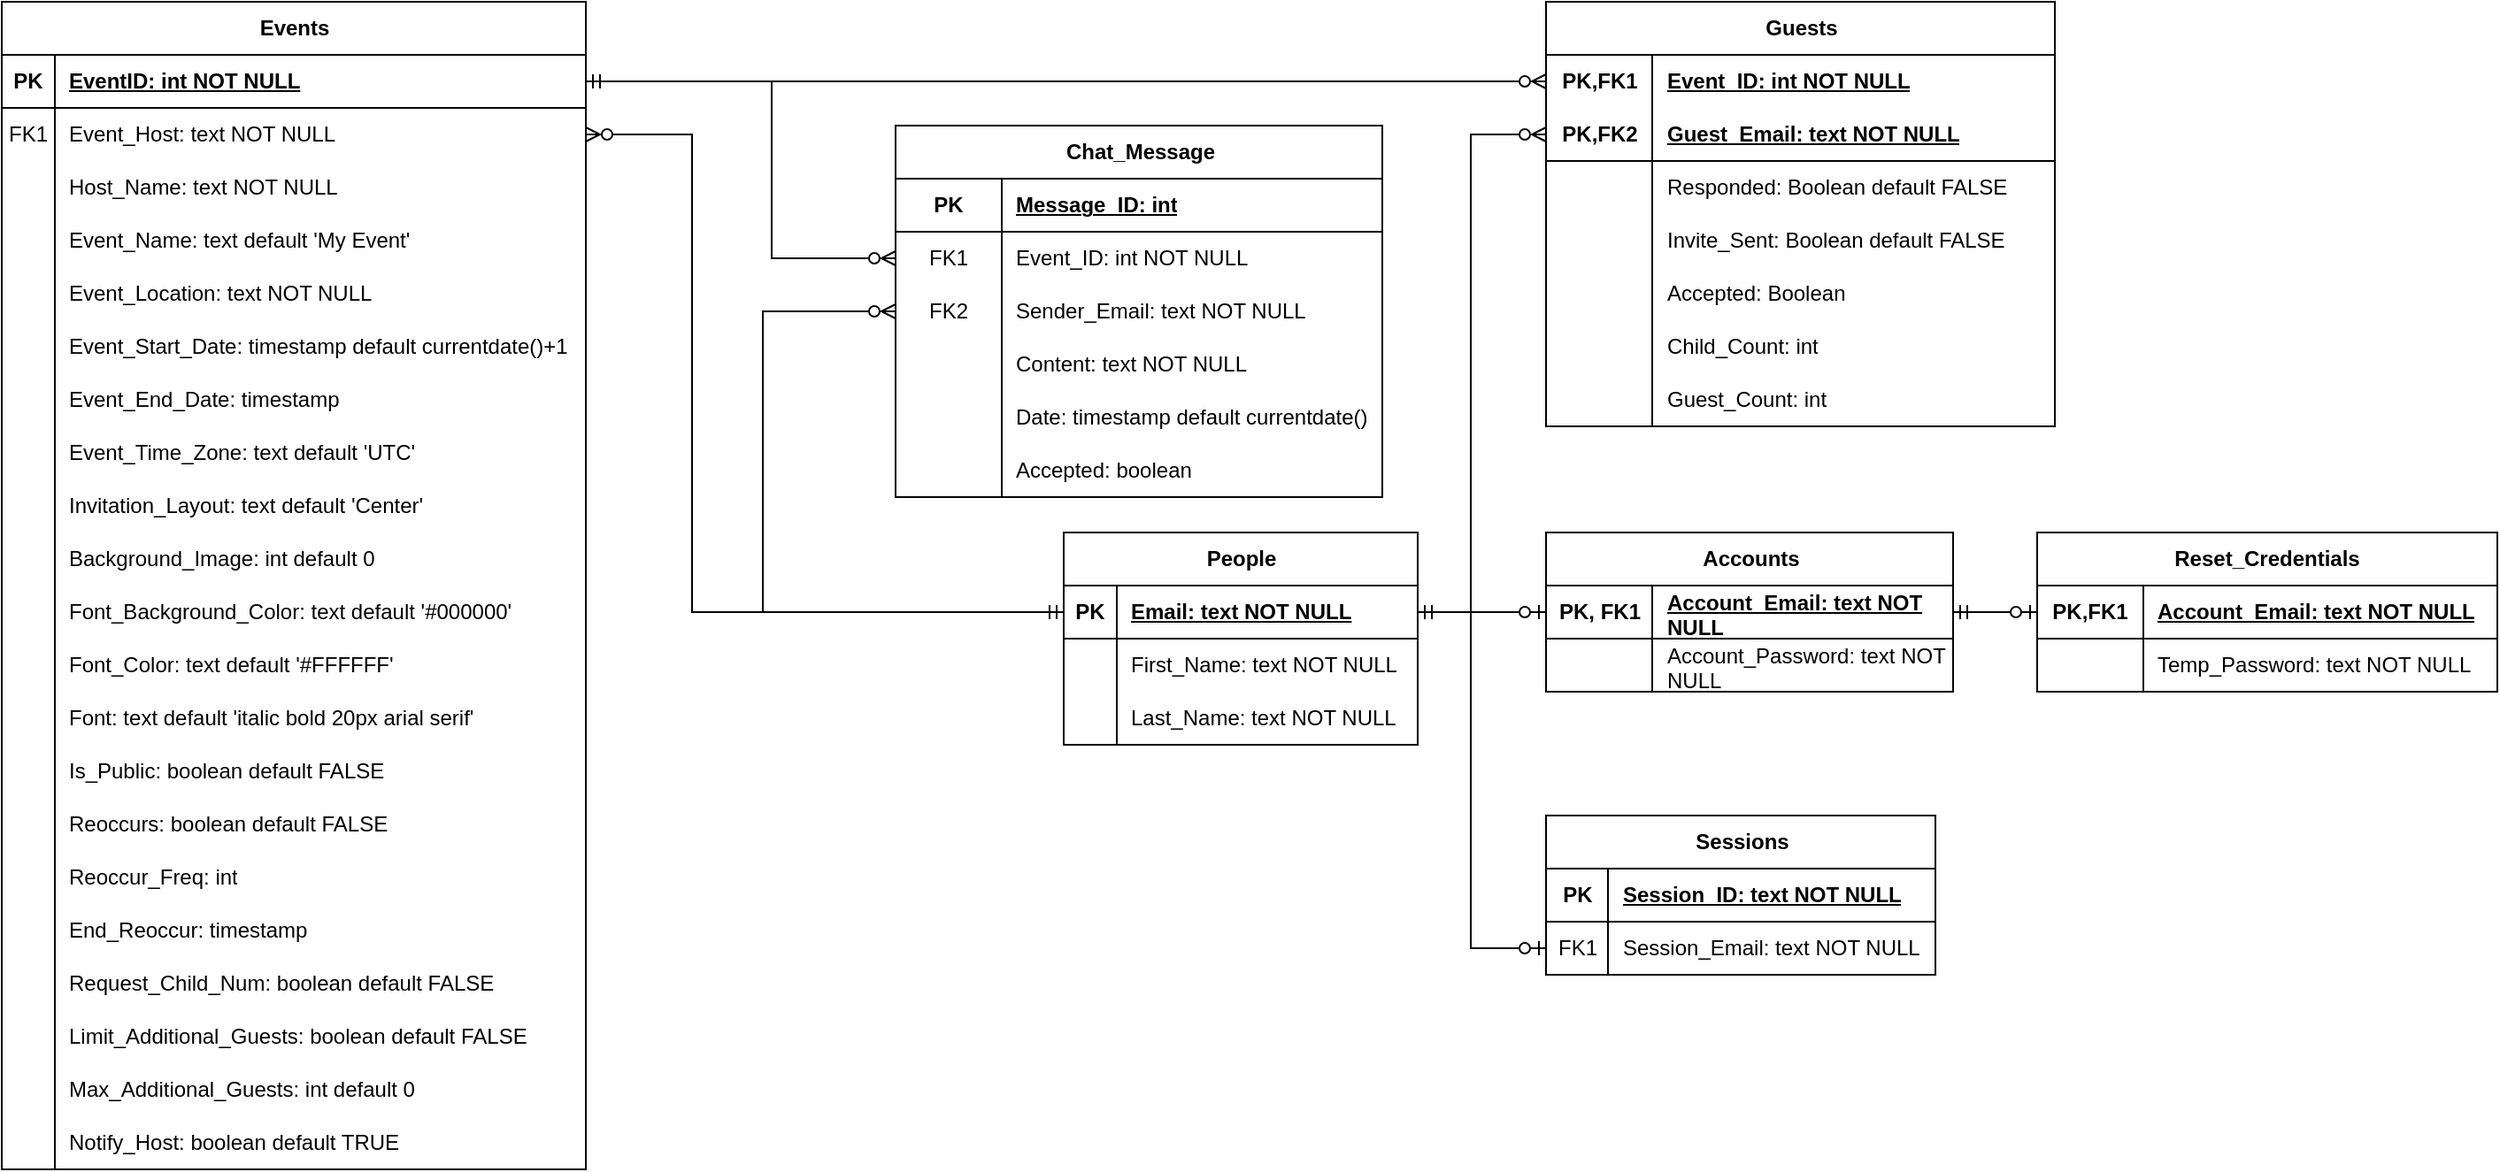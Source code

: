 <mxfile version="25.0.2">
  <diagram name="Page-1" id="tNTP6Js-I8RPBli--MUL">
    <mxGraphModel dx="2726" dy="772" grid="1" gridSize="10" guides="1" tooltips="1" connect="1" arrows="1" fold="1" page="1" pageScale="1" pageWidth="1700" pageHeight="1100" math="0" shadow="0">
      <root>
        <mxCell id="0" />
        <mxCell id="1" parent="0" />
        <mxCell id="gkP84qTEzvpNfpRMMZ9t-5" value="&lt;div&gt;Events&lt;br&gt;&lt;/div&gt;" style="shape=table;startSize=30;container=1;collapsible=1;childLayout=tableLayout;fixedRows=1;rowLines=0;fontStyle=1;align=center;resizeLast=1;html=1;" parent="1" vertex="1">
          <mxGeometry x="-1460" y="220" width="330" height="660" as="geometry" />
        </mxCell>
        <mxCell id="gkP84qTEzvpNfpRMMZ9t-6" value="" style="shape=tableRow;horizontal=0;startSize=0;swimlaneHead=0;swimlaneBody=0;fillColor=none;collapsible=0;dropTarget=0;points=[[0,0.5],[1,0.5]];portConstraint=eastwest;top=0;left=0;right=0;bottom=1;" parent="gkP84qTEzvpNfpRMMZ9t-5" vertex="1">
          <mxGeometry y="30" width="330" height="30" as="geometry" />
        </mxCell>
        <mxCell id="gkP84qTEzvpNfpRMMZ9t-7" value="PK" style="shape=partialRectangle;connectable=0;fillColor=none;top=0;left=0;bottom=0;right=0;fontStyle=1;overflow=hidden;whiteSpace=wrap;html=1;" parent="gkP84qTEzvpNfpRMMZ9t-6" vertex="1">
          <mxGeometry width="30" height="30" as="geometry">
            <mxRectangle width="30" height="30" as="alternateBounds" />
          </mxGeometry>
        </mxCell>
        <mxCell id="gkP84qTEzvpNfpRMMZ9t-8" value="EventID: int NOT NULL" style="shape=partialRectangle;connectable=0;fillColor=none;top=0;left=0;bottom=0;right=0;align=left;spacingLeft=6;fontStyle=5;overflow=hidden;whiteSpace=wrap;html=1;" parent="gkP84qTEzvpNfpRMMZ9t-6" vertex="1">
          <mxGeometry x="30" width="300" height="30" as="geometry">
            <mxRectangle width="300" height="30" as="alternateBounds" />
          </mxGeometry>
        </mxCell>
        <mxCell id="FRkpGY6EKNLl0tFes2Hb-1" value="" style="shape=tableRow;horizontal=0;startSize=0;swimlaneHead=0;swimlaneBody=0;fillColor=none;collapsible=0;dropTarget=0;points=[[0,0.5],[1,0.5]];portConstraint=eastwest;top=0;left=0;right=0;bottom=0;" parent="gkP84qTEzvpNfpRMMZ9t-5" vertex="1">
          <mxGeometry y="60" width="330" height="30" as="geometry" />
        </mxCell>
        <mxCell id="FRkpGY6EKNLl0tFes2Hb-2" value="FK1" style="shape=partialRectangle;connectable=0;fillColor=none;top=0;left=0;bottom=0;right=0;editable=1;overflow=hidden;whiteSpace=wrap;html=1;" parent="FRkpGY6EKNLl0tFes2Hb-1" vertex="1">
          <mxGeometry width="30" height="30" as="geometry">
            <mxRectangle width="30" height="30" as="alternateBounds" />
          </mxGeometry>
        </mxCell>
        <mxCell id="FRkpGY6EKNLl0tFes2Hb-3" value="Event_Host: text NOT NULL" style="shape=partialRectangle;connectable=0;fillColor=none;top=0;left=0;bottom=0;right=0;align=left;spacingLeft=6;overflow=hidden;whiteSpace=wrap;html=1;" parent="FRkpGY6EKNLl0tFes2Hb-1" vertex="1">
          <mxGeometry x="30" width="300" height="30" as="geometry">
            <mxRectangle width="300" height="30" as="alternateBounds" />
          </mxGeometry>
        </mxCell>
        <mxCell id="gkP84qTEzvpNfpRMMZ9t-9" value="" style="shape=tableRow;horizontal=0;startSize=0;swimlaneHead=0;swimlaneBody=0;fillColor=none;collapsible=0;dropTarget=0;points=[[0,0.5],[1,0.5]];portConstraint=eastwest;top=0;left=0;right=0;bottom=0;" parent="gkP84qTEzvpNfpRMMZ9t-5" vertex="1">
          <mxGeometry y="90" width="330" height="30" as="geometry" />
        </mxCell>
        <mxCell id="gkP84qTEzvpNfpRMMZ9t-10" value="" style="shape=partialRectangle;connectable=0;fillColor=none;top=0;left=0;bottom=0;right=0;editable=1;overflow=hidden;whiteSpace=wrap;html=1;" parent="gkP84qTEzvpNfpRMMZ9t-9" vertex="1">
          <mxGeometry width="30" height="30" as="geometry">
            <mxRectangle width="30" height="30" as="alternateBounds" />
          </mxGeometry>
        </mxCell>
        <mxCell id="gkP84qTEzvpNfpRMMZ9t-11" value="Host_Name: text NOT NULL" style="shape=partialRectangle;connectable=0;fillColor=none;top=0;left=0;bottom=0;right=0;align=left;spacingLeft=6;overflow=hidden;whiteSpace=wrap;html=1;" parent="gkP84qTEzvpNfpRMMZ9t-9" vertex="1">
          <mxGeometry x="30" width="300" height="30" as="geometry">
            <mxRectangle width="300" height="30" as="alternateBounds" />
          </mxGeometry>
        </mxCell>
        <mxCell id="gkP84qTEzvpNfpRMMZ9t-12" value="" style="shape=tableRow;horizontal=0;startSize=0;swimlaneHead=0;swimlaneBody=0;fillColor=none;collapsible=0;dropTarget=0;points=[[0,0.5],[1,0.5]];portConstraint=eastwest;top=0;left=0;right=0;bottom=0;" parent="gkP84qTEzvpNfpRMMZ9t-5" vertex="1">
          <mxGeometry y="120" width="330" height="30" as="geometry" />
        </mxCell>
        <mxCell id="gkP84qTEzvpNfpRMMZ9t-13" value="" style="shape=partialRectangle;connectable=0;fillColor=none;top=0;left=0;bottom=0;right=0;editable=1;overflow=hidden;whiteSpace=wrap;html=1;" parent="gkP84qTEzvpNfpRMMZ9t-12" vertex="1">
          <mxGeometry width="30" height="30" as="geometry">
            <mxRectangle width="30" height="30" as="alternateBounds" />
          </mxGeometry>
        </mxCell>
        <mxCell id="gkP84qTEzvpNfpRMMZ9t-14" value="Event_Name: text default &#39;My Event&#39;" style="shape=partialRectangle;connectable=0;fillColor=none;top=0;left=0;bottom=0;right=0;align=left;spacingLeft=6;overflow=hidden;whiteSpace=wrap;html=1;" parent="gkP84qTEzvpNfpRMMZ9t-12" vertex="1">
          <mxGeometry x="30" width="300" height="30" as="geometry">
            <mxRectangle width="300" height="30" as="alternateBounds" />
          </mxGeometry>
        </mxCell>
        <mxCell id="gkP84qTEzvpNfpRMMZ9t-82" value="" style="shape=tableRow;horizontal=0;startSize=0;swimlaneHead=0;swimlaneBody=0;fillColor=none;collapsible=0;dropTarget=0;points=[[0,0.5],[1,0.5]];portConstraint=eastwest;top=0;left=0;right=0;bottom=0;" parent="gkP84qTEzvpNfpRMMZ9t-5" vertex="1">
          <mxGeometry y="150" width="330" height="30" as="geometry" />
        </mxCell>
        <mxCell id="gkP84qTEzvpNfpRMMZ9t-83" value="" style="shape=partialRectangle;connectable=0;fillColor=none;top=0;left=0;bottom=0;right=0;editable=1;overflow=hidden;whiteSpace=wrap;html=1;" parent="gkP84qTEzvpNfpRMMZ9t-82" vertex="1">
          <mxGeometry width="30" height="30" as="geometry">
            <mxRectangle width="30" height="30" as="alternateBounds" />
          </mxGeometry>
        </mxCell>
        <mxCell id="gkP84qTEzvpNfpRMMZ9t-84" value="Event_Location: text NOT NULL" style="shape=partialRectangle;connectable=0;fillColor=none;top=0;left=0;bottom=0;right=0;align=left;spacingLeft=6;overflow=hidden;whiteSpace=wrap;html=1;" parent="gkP84qTEzvpNfpRMMZ9t-82" vertex="1">
          <mxGeometry x="30" width="300" height="30" as="geometry">
            <mxRectangle width="300" height="30" as="alternateBounds" />
          </mxGeometry>
        </mxCell>
        <mxCell id="gkP84qTEzvpNfpRMMZ9t-50" value="" style="shape=tableRow;horizontal=0;startSize=0;swimlaneHead=0;swimlaneBody=0;fillColor=none;collapsible=0;dropTarget=0;points=[[0,0.5],[1,0.5]];portConstraint=eastwest;top=0;left=0;right=0;bottom=0;" parent="gkP84qTEzvpNfpRMMZ9t-5" vertex="1">
          <mxGeometry y="180" width="330" height="30" as="geometry" />
        </mxCell>
        <mxCell id="gkP84qTEzvpNfpRMMZ9t-51" value="" style="shape=partialRectangle;connectable=0;fillColor=none;top=0;left=0;bottom=0;right=0;editable=1;overflow=hidden;whiteSpace=wrap;html=1;" parent="gkP84qTEzvpNfpRMMZ9t-50" vertex="1">
          <mxGeometry width="30" height="30" as="geometry">
            <mxRectangle width="30" height="30" as="alternateBounds" />
          </mxGeometry>
        </mxCell>
        <mxCell id="gkP84qTEzvpNfpRMMZ9t-52" value="Event_Start_Date: timestamp default currentdate()+1" style="shape=partialRectangle;connectable=0;fillColor=none;top=0;left=0;bottom=0;right=0;align=left;spacingLeft=6;overflow=hidden;whiteSpace=wrap;html=1;" parent="gkP84qTEzvpNfpRMMZ9t-50" vertex="1">
          <mxGeometry x="30" width="300" height="30" as="geometry">
            <mxRectangle width="300" height="30" as="alternateBounds" />
          </mxGeometry>
        </mxCell>
        <mxCell id="gkP84qTEzvpNfpRMMZ9t-87" value="" style="shape=tableRow;horizontal=0;startSize=0;swimlaneHead=0;swimlaneBody=0;fillColor=none;collapsible=0;dropTarget=0;points=[[0,0.5],[1,0.5]];portConstraint=eastwest;top=0;left=0;right=0;bottom=0;" parent="gkP84qTEzvpNfpRMMZ9t-5" vertex="1">
          <mxGeometry y="210" width="330" height="30" as="geometry" />
        </mxCell>
        <mxCell id="gkP84qTEzvpNfpRMMZ9t-88" value="" style="shape=partialRectangle;connectable=0;fillColor=none;top=0;left=0;bottom=0;right=0;editable=1;overflow=hidden;whiteSpace=wrap;html=1;" parent="gkP84qTEzvpNfpRMMZ9t-87" vertex="1">
          <mxGeometry width="30" height="30" as="geometry">
            <mxRectangle width="30" height="30" as="alternateBounds" />
          </mxGeometry>
        </mxCell>
        <mxCell id="gkP84qTEzvpNfpRMMZ9t-89" value="Event_End_Date: timestamp" style="shape=partialRectangle;connectable=0;fillColor=none;top=0;left=0;bottom=0;right=0;align=left;spacingLeft=6;overflow=hidden;whiteSpace=wrap;html=1;" parent="gkP84qTEzvpNfpRMMZ9t-87" vertex="1">
          <mxGeometry x="30" width="300" height="30" as="geometry">
            <mxRectangle width="300" height="30" as="alternateBounds" />
          </mxGeometry>
        </mxCell>
        <mxCell id="gkP84qTEzvpNfpRMMZ9t-93" value="" style="shape=tableRow;horizontal=0;startSize=0;swimlaneHead=0;swimlaneBody=0;fillColor=none;collapsible=0;dropTarget=0;points=[[0,0.5],[1,0.5]];portConstraint=eastwest;top=0;left=0;right=0;bottom=0;" parent="gkP84qTEzvpNfpRMMZ9t-5" vertex="1">
          <mxGeometry y="240" width="330" height="30" as="geometry" />
        </mxCell>
        <mxCell id="gkP84qTEzvpNfpRMMZ9t-94" value="" style="shape=partialRectangle;connectable=0;fillColor=none;top=0;left=0;bottom=0;right=0;editable=1;overflow=hidden;whiteSpace=wrap;html=1;" parent="gkP84qTEzvpNfpRMMZ9t-93" vertex="1">
          <mxGeometry width="30" height="30" as="geometry">
            <mxRectangle width="30" height="30" as="alternateBounds" />
          </mxGeometry>
        </mxCell>
        <mxCell id="gkP84qTEzvpNfpRMMZ9t-95" value="Event_Time_Zone: text default &#39;UTC&#39;" style="shape=partialRectangle;connectable=0;fillColor=none;top=0;left=0;bottom=0;right=0;align=left;spacingLeft=6;overflow=hidden;whiteSpace=wrap;html=1;" parent="gkP84qTEzvpNfpRMMZ9t-93" vertex="1">
          <mxGeometry x="30" width="300" height="30" as="geometry">
            <mxRectangle width="300" height="30" as="alternateBounds" />
          </mxGeometry>
        </mxCell>
        <mxCell id="CXUYJurxPuxOM54E7uJv-50" value="" style="shape=tableRow;horizontal=0;startSize=0;swimlaneHead=0;swimlaneBody=0;fillColor=none;collapsible=0;dropTarget=0;points=[[0,0.5],[1,0.5]];portConstraint=eastwest;top=0;left=0;right=0;bottom=0;" parent="gkP84qTEzvpNfpRMMZ9t-5" vertex="1">
          <mxGeometry y="270" width="330" height="30" as="geometry" />
        </mxCell>
        <mxCell id="CXUYJurxPuxOM54E7uJv-51" value="" style="shape=partialRectangle;connectable=0;fillColor=none;top=0;left=0;bottom=0;right=0;editable=1;overflow=hidden;whiteSpace=wrap;html=1;" parent="CXUYJurxPuxOM54E7uJv-50" vertex="1">
          <mxGeometry width="30" height="30" as="geometry">
            <mxRectangle width="30" height="30" as="alternateBounds" />
          </mxGeometry>
        </mxCell>
        <mxCell id="CXUYJurxPuxOM54E7uJv-52" value="Invitation_Layout: text default &#39;Center&#39;" style="shape=partialRectangle;connectable=0;fillColor=none;top=0;left=0;bottom=0;right=0;align=left;spacingLeft=6;overflow=hidden;whiteSpace=wrap;html=1;" parent="CXUYJurxPuxOM54E7uJv-50" vertex="1">
          <mxGeometry x="30" width="300" height="30" as="geometry">
            <mxRectangle width="300" height="30" as="alternateBounds" />
          </mxGeometry>
        </mxCell>
        <mxCell id="CXUYJurxPuxOM54E7uJv-53" value="" style="shape=tableRow;horizontal=0;startSize=0;swimlaneHead=0;swimlaneBody=0;fillColor=none;collapsible=0;dropTarget=0;points=[[0,0.5],[1,0.5]];portConstraint=eastwest;top=0;left=0;right=0;bottom=0;" parent="gkP84qTEzvpNfpRMMZ9t-5" vertex="1">
          <mxGeometry y="300" width="330" height="30" as="geometry" />
        </mxCell>
        <mxCell id="CXUYJurxPuxOM54E7uJv-54" value="" style="shape=partialRectangle;connectable=0;fillColor=none;top=0;left=0;bottom=0;right=0;editable=1;overflow=hidden;whiteSpace=wrap;html=1;" parent="CXUYJurxPuxOM54E7uJv-53" vertex="1">
          <mxGeometry width="30" height="30" as="geometry">
            <mxRectangle width="30" height="30" as="alternateBounds" />
          </mxGeometry>
        </mxCell>
        <mxCell id="CXUYJurxPuxOM54E7uJv-55" value="Background_Image: int default 0" style="shape=partialRectangle;connectable=0;fillColor=none;top=0;left=0;bottom=0;right=0;align=left;spacingLeft=6;overflow=hidden;whiteSpace=wrap;html=1;" parent="CXUYJurxPuxOM54E7uJv-53" vertex="1">
          <mxGeometry x="30" width="300" height="30" as="geometry">
            <mxRectangle width="300" height="30" as="alternateBounds" />
          </mxGeometry>
        </mxCell>
        <mxCell id="CXUYJurxPuxOM54E7uJv-56" value="" style="shape=tableRow;horizontal=0;startSize=0;swimlaneHead=0;swimlaneBody=0;fillColor=none;collapsible=0;dropTarget=0;points=[[0,0.5],[1,0.5]];portConstraint=eastwest;top=0;left=0;right=0;bottom=0;" parent="gkP84qTEzvpNfpRMMZ9t-5" vertex="1">
          <mxGeometry y="330" width="330" height="30" as="geometry" />
        </mxCell>
        <mxCell id="CXUYJurxPuxOM54E7uJv-57" value="" style="shape=partialRectangle;connectable=0;fillColor=none;top=0;left=0;bottom=0;right=0;editable=1;overflow=hidden;whiteSpace=wrap;html=1;" parent="CXUYJurxPuxOM54E7uJv-56" vertex="1">
          <mxGeometry width="30" height="30" as="geometry">
            <mxRectangle width="30" height="30" as="alternateBounds" />
          </mxGeometry>
        </mxCell>
        <mxCell id="CXUYJurxPuxOM54E7uJv-58" value="Font_Background_Color: text default &#39;#000000&#39;" style="shape=partialRectangle;connectable=0;fillColor=none;top=0;left=0;bottom=0;right=0;align=left;spacingLeft=6;overflow=hidden;whiteSpace=wrap;html=1;" parent="CXUYJurxPuxOM54E7uJv-56" vertex="1">
          <mxGeometry x="30" width="300" height="30" as="geometry">
            <mxRectangle width="300" height="30" as="alternateBounds" />
          </mxGeometry>
        </mxCell>
        <mxCell id="CXUYJurxPuxOM54E7uJv-59" value="" style="shape=tableRow;horizontal=0;startSize=0;swimlaneHead=0;swimlaneBody=0;fillColor=none;collapsible=0;dropTarget=0;points=[[0,0.5],[1,0.5]];portConstraint=eastwest;top=0;left=0;right=0;bottom=0;" parent="gkP84qTEzvpNfpRMMZ9t-5" vertex="1">
          <mxGeometry y="360" width="330" height="30" as="geometry" />
        </mxCell>
        <mxCell id="CXUYJurxPuxOM54E7uJv-60" value="" style="shape=partialRectangle;connectable=0;fillColor=none;top=0;left=0;bottom=0;right=0;editable=1;overflow=hidden;whiteSpace=wrap;html=1;" parent="CXUYJurxPuxOM54E7uJv-59" vertex="1">
          <mxGeometry width="30" height="30" as="geometry">
            <mxRectangle width="30" height="30" as="alternateBounds" />
          </mxGeometry>
        </mxCell>
        <mxCell id="CXUYJurxPuxOM54E7uJv-61" value="Font_Color: text default &#39;#FFFFFF&#39;" style="shape=partialRectangle;connectable=0;fillColor=none;top=0;left=0;bottom=0;right=0;align=left;spacingLeft=6;overflow=hidden;whiteSpace=wrap;html=1;" parent="CXUYJurxPuxOM54E7uJv-59" vertex="1">
          <mxGeometry x="30" width="300" height="30" as="geometry">
            <mxRectangle width="300" height="30" as="alternateBounds" />
          </mxGeometry>
        </mxCell>
        <mxCell id="gkP84qTEzvpNfpRMMZ9t-99" value="" style="shape=tableRow;horizontal=0;startSize=0;swimlaneHead=0;swimlaneBody=0;fillColor=none;collapsible=0;dropTarget=0;points=[[0,0.5],[1,0.5]];portConstraint=eastwest;top=0;left=0;right=0;bottom=0;" parent="gkP84qTEzvpNfpRMMZ9t-5" vertex="1">
          <mxGeometry y="390" width="330" height="30" as="geometry" />
        </mxCell>
        <mxCell id="gkP84qTEzvpNfpRMMZ9t-100" value="" style="shape=partialRectangle;connectable=0;fillColor=none;top=0;left=0;bottom=0;right=0;editable=1;overflow=hidden;whiteSpace=wrap;html=1;" parent="gkP84qTEzvpNfpRMMZ9t-99" vertex="1">
          <mxGeometry width="30" height="30" as="geometry">
            <mxRectangle width="30" height="30" as="alternateBounds" />
          </mxGeometry>
        </mxCell>
        <mxCell id="gkP84qTEzvpNfpRMMZ9t-101" value="Font: text default &#39;italic bold 20px arial serif&#39;" style="shape=partialRectangle;connectable=0;fillColor=none;top=0;left=0;bottom=0;right=0;align=left;spacingLeft=6;overflow=hidden;whiteSpace=wrap;html=1;" parent="gkP84qTEzvpNfpRMMZ9t-99" vertex="1">
          <mxGeometry x="30" width="300" height="30" as="geometry">
            <mxRectangle width="300" height="30" as="alternateBounds" />
          </mxGeometry>
        </mxCell>
        <mxCell id="pCXYEzITZwMUqBaVsMYM-11" value="" style="shape=tableRow;horizontal=0;startSize=0;swimlaneHead=0;swimlaneBody=0;fillColor=none;collapsible=0;dropTarget=0;points=[[0,0.5],[1,0.5]];portConstraint=eastwest;top=0;left=0;right=0;bottom=0;" parent="gkP84qTEzvpNfpRMMZ9t-5" vertex="1">
          <mxGeometry y="420" width="330" height="30" as="geometry" />
        </mxCell>
        <mxCell id="pCXYEzITZwMUqBaVsMYM-12" value="" style="shape=partialRectangle;connectable=0;fillColor=none;top=0;left=0;bottom=0;right=0;editable=1;overflow=hidden;whiteSpace=wrap;html=1;" parent="pCXYEzITZwMUqBaVsMYM-11" vertex="1">
          <mxGeometry width="30" height="30" as="geometry">
            <mxRectangle width="30" height="30" as="alternateBounds" />
          </mxGeometry>
        </mxCell>
        <mxCell id="pCXYEzITZwMUqBaVsMYM-13" value="Is_Public: boolean default FALSE" style="shape=partialRectangle;connectable=0;fillColor=none;top=0;left=0;bottom=0;right=0;align=left;spacingLeft=6;overflow=hidden;whiteSpace=wrap;html=1;" parent="pCXYEzITZwMUqBaVsMYM-11" vertex="1">
          <mxGeometry x="30" width="300" height="30" as="geometry">
            <mxRectangle width="300" height="30" as="alternateBounds" />
          </mxGeometry>
        </mxCell>
        <mxCell id="pCXYEzITZwMUqBaVsMYM-5" value="" style="shape=tableRow;horizontal=0;startSize=0;swimlaneHead=0;swimlaneBody=0;fillColor=none;collapsible=0;dropTarget=0;points=[[0,0.5],[1,0.5]];portConstraint=eastwest;top=0;left=0;right=0;bottom=0;" parent="gkP84qTEzvpNfpRMMZ9t-5" vertex="1">
          <mxGeometry y="450" width="330" height="30" as="geometry" />
        </mxCell>
        <mxCell id="pCXYEzITZwMUqBaVsMYM-6" value="" style="shape=partialRectangle;connectable=0;fillColor=none;top=0;left=0;bottom=0;right=0;editable=1;overflow=hidden;whiteSpace=wrap;html=1;" parent="pCXYEzITZwMUqBaVsMYM-5" vertex="1">
          <mxGeometry width="30" height="30" as="geometry">
            <mxRectangle width="30" height="30" as="alternateBounds" />
          </mxGeometry>
        </mxCell>
        <mxCell id="pCXYEzITZwMUqBaVsMYM-7" value="Reoccurs: boolean default FALSE" style="shape=partialRectangle;connectable=0;fillColor=none;top=0;left=0;bottom=0;right=0;align=left;spacingLeft=6;overflow=hidden;whiteSpace=wrap;html=1;" parent="pCXYEzITZwMUqBaVsMYM-5" vertex="1">
          <mxGeometry x="30" width="300" height="30" as="geometry">
            <mxRectangle width="300" height="30" as="alternateBounds" />
          </mxGeometry>
        </mxCell>
        <mxCell id="pCXYEzITZwMUqBaVsMYM-8" value="" style="shape=tableRow;horizontal=0;startSize=0;swimlaneHead=0;swimlaneBody=0;fillColor=none;collapsible=0;dropTarget=0;points=[[0,0.5],[1,0.5]];portConstraint=eastwest;top=0;left=0;right=0;bottom=0;" parent="gkP84qTEzvpNfpRMMZ9t-5" vertex="1">
          <mxGeometry y="480" width="330" height="30" as="geometry" />
        </mxCell>
        <mxCell id="pCXYEzITZwMUqBaVsMYM-9" value="" style="shape=partialRectangle;connectable=0;fillColor=none;top=0;left=0;bottom=0;right=0;editable=1;overflow=hidden;whiteSpace=wrap;html=1;" parent="pCXYEzITZwMUqBaVsMYM-8" vertex="1">
          <mxGeometry width="30" height="30" as="geometry">
            <mxRectangle width="30" height="30" as="alternateBounds" />
          </mxGeometry>
        </mxCell>
        <mxCell id="pCXYEzITZwMUqBaVsMYM-10" value="Reoccur_Freq: int" style="shape=partialRectangle;connectable=0;fillColor=none;top=0;left=0;bottom=0;right=0;align=left;spacingLeft=6;overflow=hidden;whiteSpace=wrap;html=1;" parent="pCXYEzITZwMUqBaVsMYM-8" vertex="1">
          <mxGeometry x="30" width="300" height="30" as="geometry">
            <mxRectangle width="300" height="30" as="alternateBounds" />
          </mxGeometry>
        </mxCell>
        <mxCell id="FRkpGY6EKNLl0tFes2Hb-4" value="" style="shape=tableRow;horizontal=0;startSize=0;swimlaneHead=0;swimlaneBody=0;fillColor=none;collapsible=0;dropTarget=0;points=[[0,0.5],[1,0.5]];portConstraint=eastwest;top=0;left=0;right=0;bottom=0;" parent="gkP84qTEzvpNfpRMMZ9t-5" vertex="1">
          <mxGeometry y="510" width="330" height="30" as="geometry" />
        </mxCell>
        <mxCell id="FRkpGY6EKNLl0tFes2Hb-5" value="" style="shape=partialRectangle;connectable=0;fillColor=none;top=0;left=0;bottom=0;right=0;editable=1;overflow=hidden;whiteSpace=wrap;html=1;" parent="FRkpGY6EKNLl0tFes2Hb-4" vertex="1">
          <mxGeometry width="30" height="30" as="geometry">
            <mxRectangle width="30" height="30" as="alternateBounds" />
          </mxGeometry>
        </mxCell>
        <mxCell id="FRkpGY6EKNLl0tFes2Hb-6" value="End_Reoccur: timestamp" style="shape=partialRectangle;connectable=0;fillColor=none;top=0;left=0;bottom=0;right=0;align=left;spacingLeft=6;overflow=hidden;whiteSpace=wrap;html=1;" parent="FRkpGY6EKNLl0tFes2Hb-4" vertex="1">
          <mxGeometry x="30" width="300" height="30" as="geometry">
            <mxRectangle width="300" height="30" as="alternateBounds" />
          </mxGeometry>
        </mxCell>
        <mxCell id="FRkpGY6EKNLl0tFes2Hb-7" value="" style="shape=tableRow;horizontal=0;startSize=0;swimlaneHead=0;swimlaneBody=0;fillColor=none;collapsible=0;dropTarget=0;points=[[0,0.5],[1,0.5]];portConstraint=eastwest;top=0;left=0;right=0;bottom=0;" parent="gkP84qTEzvpNfpRMMZ9t-5" vertex="1">
          <mxGeometry y="540" width="330" height="30" as="geometry" />
        </mxCell>
        <mxCell id="FRkpGY6EKNLl0tFes2Hb-8" value="" style="shape=partialRectangle;connectable=0;fillColor=none;top=0;left=0;bottom=0;right=0;editable=1;overflow=hidden;whiteSpace=wrap;html=1;" parent="FRkpGY6EKNLl0tFes2Hb-7" vertex="1">
          <mxGeometry width="30" height="30" as="geometry">
            <mxRectangle width="30" height="30" as="alternateBounds" />
          </mxGeometry>
        </mxCell>
        <mxCell id="FRkpGY6EKNLl0tFes2Hb-9" value="Request_Child_Num: boolean default FALSE" style="shape=partialRectangle;connectable=0;fillColor=none;top=0;left=0;bottom=0;right=0;align=left;spacingLeft=6;overflow=hidden;whiteSpace=wrap;html=1;" parent="FRkpGY6EKNLl0tFes2Hb-7" vertex="1">
          <mxGeometry x="30" width="300" height="30" as="geometry">
            <mxRectangle width="300" height="30" as="alternateBounds" />
          </mxGeometry>
        </mxCell>
        <mxCell id="pCXYEzITZwMUqBaVsMYM-17" value="" style="shape=tableRow;horizontal=0;startSize=0;swimlaneHead=0;swimlaneBody=0;fillColor=none;collapsible=0;dropTarget=0;points=[[0,0.5],[1,0.5]];portConstraint=eastwest;top=0;left=0;right=0;bottom=0;" parent="gkP84qTEzvpNfpRMMZ9t-5" vertex="1">
          <mxGeometry y="570" width="330" height="30" as="geometry" />
        </mxCell>
        <mxCell id="pCXYEzITZwMUqBaVsMYM-18" value="" style="shape=partialRectangle;connectable=0;fillColor=none;top=0;left=0;bottom=0;right=0;editable=1;overflow=hidden;whiteSpace=wrap;html=1;" parent="pCXYEzITZwMUqBaVsMYM-17" vertex="1">
          <mxGeometry width="30" height="30" as="geometry">
            <mxRectangle width="30" height="30" as="alternateBounds" />
          </mxGeometry>
        </mxCell>
        <mxCell id="pCXYEzITZwMUqBaVsMYM-19" value="Limit_Additional_Guests: boolean default FALSE" style="shape=partialRectangle;connectable=0;fillColor=none;top=0;left=0;bottom=0;right=0;align=left;spacingLeft=6;overflow=hidden;whiteSpace=wrap;html=1;" parent="pCXYEzITZwMUqBaVsMYM-17" vertex="1">
          <mxGeometry x="30" width="300" height="30" as="geometry">
            <mxRectangle width="300" height="30" as="alternateBounds" />
          </mxGeometry>
        </mxCell>
        <mxCell id="pCXYEzITZwMUqBaVsMYM-20" value="" style="shape=tableRow;horizontal=0;startSize=0;swimlaneHead=0;swimlaneBody=0;fillColor=none;collapsible=0;dropTarget=0;points=[[0,0.5],[1,0.5]];portConstraint=eastwest;top=0;left=0;right=0;bottom=0;" parent="gkP84qTEzvpNfpRMMZ9t-5" vertex="1">
          <mxGeometry y="600" width="330" height="30" as="geometry" />
        </mxCell>
        <mxCell id="pCXYEzITZwMUqBaVsMYM-21" value="" style="shape=partialRectangle;connectable=0;fillColor=none;top=0;left=0;bottom=0;right=0;editable=1;overflow=hidden;whiteSpace=wrap;html=1;" parent="pCXYEzITZwMUqBaVsMYM-20" vertex="1">
          <mxGeometry width="30" height="30" as="geometry">
            <mxRectangle width="30" height="30" as="alternateBounds" />
          </mxGeometry>
        </mxCell>
        <mxCell id="pCXYEzITZwMUqBaVsMYM-22" value="Max_Additional_Guests: int default 0" style="shape=partialRectangle;connectable=0;fillColor=none;top=0;left=0;bottom=0;right=0;align=left;spacingLeft=6;overflow=hidden;whiteSpace=wrap;html=1;" parent="pCXYEzITZwMUqBaVsMYM-20" vertex="1">
          <mxGeometry x="30" width="300" height="30" as="geometry">
            <mxRectangle width="300" height="30" as="alternateBounds" />
          </mxGeometry>
        </mxCell>
        <mxCell id="gkP84qTEzvpNfpRMMZ9t-96" value="" style="shape=tableRow;horizontal=0;startSize=0;swimlaneHead=0;swimlaneBody=0;fillColor=none;collapsible=0;dropTarget=0;points=[[0,0.5],[1,0.5]];portConstraint=eastwest;top=0;left=0;right=0;bottom=0;" parent="gkP84qTEzvpNfpRMMZ9t-5" vertex="1">
          <mxGeometry y="630" width="330" height="30" as="geometry" />
        </mxCell>
        <mxCell id="gkP84qTEzvpNfpRMMZ9t-97" value="" style="shape=partialRectangle;connectable=0;fillColor=none;top=0;left=0;bottom=0;right=0;editable=1;overflow=hidden;whiteSpace=wrap;html=1;" parent="gkP84qTEzvpNfpRMMZ9t-96" vertex="1">
          <mxGeometry width="30" height="30" as="geometry">
            <mxRectangle width="30" height="30" as="alternateBounds" />
          </mxGeometry>
        </mxCell>
        <mxCell id="gkP84qTEzvpNfpRMMZ9t-98" value="Notify_Host: boolean default TRUE" style="shape=partialRectangle;connectable=0;fillColor=none;top=0;left=0;bottom=0;right=0;align=left;spacingLeft=6;overflow=hidden;whiteSpace=wrap;html=1;" parent="gkP84qTEzvpNfpRMMZ9t-96" vertex="1">
          <mxGeometry x="30" width="300" height="30" as="geometry">
            <mxRectangle width="300" height="30" as="alternateBounds" />
          </mxGeometry>
        </mxCell>
        <mxCell id="gkP84qTEzvpNfpRMMZ9t-19" value="People" style="shape=table;startSize=30;container=1;collapsible=1;childLayout=tableLayout;fixedRows=1;rowLines=0;fontStyle=1;align=center;resizeLast=1;html=1;" parent="1" vertex="1">
          <mxGeometry x="-860" y="520" width="200" height="120" as="geometry" />
        </mxCell>
        <mxCell id="gkP84qTEzvpNfpRMMZ9t-20" value="" style="shape=tableRow;horizontal=0;startSize=0;swimlaneHead=0;swimlaneBody=0;fillColor=none;collapsible=0;dropTarget=0;points=[[0,0.5],[1,0.5]];portConstraint=eastwest;top=0;left=0;right=0;bottom=1;" parent="gkP84qTEzvpNfpRMMZ9t-19" vertex="1">
          <mxGeometry y="30" width="200" height="30" as="geometry" />
        </mxCell>
        <mxCell id="gkP84qTEzvpNfpRMMZ9t-21" value="PK" style="shape=partialRectangle;connectable=0;fillColor=none;top=0;left=0;bottom=0;right=0;fontStyle=1;overflow=hidden;whiteSpace=wrap;html=1;" parent="gkP84qTEzvpNfpRMMZ9t-20" vertex="1">
          <mxGeometry width="30" height="30" as="geometry">
            <mxRectangle width="30" height="30" as="alternateBounds" />
          </mxGeometry>
        </mxCell>
        <mxCell id="gkP84qTEzvpNfpRMMZ9t-22" value="Email: text NOT NULL" style="shape=partialRectangle;connectable=0;fillColor=none;top=0;left=0;bottom=0;right=0;align=left;spacingLeft=6;fontStyle=5;overflow=hidden;whiteSpace=wrap;html=1;" parent="gkP84qTEzvpNfpRMMZ9t-20" vertex="1">
          <mxGeometry x="30" width="170" height="30" as="geometry">
            <mxRectangle width="170" height="30" as="alternateBounds" />
          </mxGeometry>
        </mxCell>
        <mxCell id="gkP84qTEzvpNfpRMMZ9t-23" value="" style="shape=tableRow;horizontal=0;startSize=0;swimlaneHead=0;swimlaneBody=0;fillColor=none;collapsible=0;dropTarget=0;points=[[0,0.5],[1,0.5]];portConstraint=eastwest;top=0;left=0;right=0;bottom=0;" parent="gkP84qTEzvpNfpRMMZ9t-19" vertex="1">
          <mxGeometry y="60" width="200" height="30" as="geometry" />
        </mxCell>
        <mxCell id="gkP84qTEzvpNfpRMMZ9t-24" value="" style="shape=partialRectangle;connectable=0;fillColor=none;top=0;left=0;bottom=0;right=0;editable=1;overflow=hidden;whiteSpace=wrap;html=1;" parent="gkP84qTEzvpNfpRMMZ9t-23" vertex="1">
          <mxGeometry width="30" height="30" as="geometry">
            <mxRectangle width="30" height="30" as="alternateBounds" />
          </mxGeometry>
        </mxCell>
        <mxCell id="gkP84qTEzvpNfpRMMZ9t-25" value="First_Name: text NOT NULL" style="shape=partialRectangle;connectable=0;fillColor=none;top=0;left=0;bottom=0;right=0;align=left;spacingLeft=6;overflow=hidden;whiteSpace=wrap;html=1;" parent="gkP84qTEzvpNfpRMMZ9t-23" vertex="1">
          <mxGeometry x="30" width="170" height="30" as="geometry">
            <mxRectangle width="170" height="30" as="alternateBounds" />
          </mxGeometry>
        </mxCell>
        <mxCell id="gkP84qTEzvpNfpRMMZ9t-26" value="" style="shape=tableRow;horizontal=0;startSize=0;swimlaneHead=0;swimlaneBody=0;fillColor=none;collapsible=0;dropTarget=0;points=[[0,0.5],[1,0.5]];portConstraint=eastwest;top=0;left=0;right=0;bottom=0;" parent="gkP84qTEzvpNfpRMMZ9t-19" vertex="1">
          <mxGeometry y="90" width="200" height="30" as="geometry" />
        </mxCell>
        <mxCell id="gkP84qTEzvpNfpRMMZ9t-27" value="" style="shape=partialRectangle;connectable=0;fillColor=none;top=0;left=0;bottom=0;right=0;editable=1;overflow=hidden;whiteSpace=wrap;html=1;" parent="gkP84qTEzvpNfpRMMZ9t-26" vertex="1">
          <mxGeometry width="30" height="30" as="geometry">
            <mxRectangle width="30" height="30" as="alternateBounds" />
          </mxGeometry>
        </mxCell>
        <mxCell id="gkP84qTEzvpNfpRMMZ9t-28" value="Last_Name: text NOT NULL" style="shape=partialRectangle;connectable=0;fillColor=none;top=0;left=0;bottom=0;right=0;align=left;spacingLeft=6;overflow=hidden;whiteSpace=wrap;html=1;" parent="gkP84qTEzvpNfpRMMZ9t-26" vertex="1">
          <mxGeometry x="30" width="170" height="30" as="geometry">
            <mxRectangle width="170" height="30" as="alternateBounds" />
          </mxGeometry>
        </mxCell>
        <mxCell id="gkP84qTEzvpNfpRMMZ9t-35" value="Guests" style="shape=table;startSize=30;container=1;collapsible=1;childLayout=tableLayout;fixedRows=1;rowLines=0;fontStyle=1;align=center;resizeLast=1;html=1;whiteSpace=wrap;" parent="1" vertex="1">
          <mxGeometry x="-587.5" y="220" width="287.5" height="240" as="geometry" />
        </mxCell>
        <mxCell id="gkP84qTEzvpNfpRMMZ9t-36" value="" style="shape=tableRow;horizontal=0;startSize=0;swimlaneHead=0;swimlaneBody=0;fillColor=none;collapsible=0;dropTarget=0;points=[[0,0.5],[1,0.5]];portConstraint=eastwest;top=0;left=0;right=0;bottom=0;html=1;" parent="gkP84qTEzvpNfpRMMZ9t-35" vertex="1">
          <mxGeometry y="30" width="287.5" height="30" as="geometry" />
        </mxCell>
        <mxCell id="gkP84qTEzvpNfpRMMZ9t-37" value="PK,FK1" style="shape=partialRectangle;connectable=0;fillColor=none;top=0;left=0;bottom=0;right=0;fontStyle=1;overflow=hidden;html=1;whiteSpace=wrap;" parent="gkP84qTEzvpNfpRMMZ9t-36" vertex="1">
          <mxGeometry width="60" height="30" as="geometry">
            <mxRectangle width="60" height="30" as="alternateBounds" />
          </mxGeometry>
        </mxCell>
        <mxCell id="gkP84qTEzvpNfpRMMZ9t-38" value="Event_ID: int NOT NULL" style="shape=partialRectangle;connectable=0;fillColor=none;top=0;left=0;bottom=0;right=0;align=left;spacingLeft=6;fontStyle=5;overflow=hidden;html=1;whiteSpace=wrap;" parent="gkP84qTEzvpNfpRMMZ9t-36" vertex="1">
          <mxGeometry x="60" width="227.5" height="30" as="geometry">
            <mxRectangle width="227.5" height="30" as="alternateBounds" />
          </mxGeometry>
        </mxCell>
        <mxCell id="gkP84qTEzvpNfpRMMZ9t-39" value="" style="shape=tableRow;horizontal=0;startSize=0;swimlaneHead=0;swimlaneBody=0;fillColor=none;collapsible=0;dropTarget=0;points=[[0,0.5],[1,0.5]];portConstraint=eastwest;top=0;left=0;right=0;bottom=1;html=1;" parent="gkP84qTEzvpNfpRMMZ9t-35" vertex="1">
          <mxGeometry y="60" width="287.5" height="30" as="geometry" />
        </mxCell>
        <mxCell id="gkP84qTEzvpNfpRMMZ9t-40" value="PK,FK2" style="shape=partialRectangle;connectable=0;fillColor=none;top=0;left=0;bottom=0;right=0;fontStyle=1;overflow=hidden;html=1;whiteSpace=wrap;" parent="gkP84qTEzvpNfpRMMZ9t-39" vertex="1">
          <mxGeometry width="60" height="30" as="geometry">
            <mxRectangle width="60" height="30" as="alternateBounds" />
          </mxGeometry>
        </mxCell>
        <mxCell id="gkP84qTEzvpNfpRMMZ9t-41" value="Guest_Email: text NOT NULL" style="shape=partialRectangle;connectable=0;fillColor=none;top=0;left=0;bottom=0;right=0;align=left;spacingLeft=6;fontStyle=5;overflow=hidden;html=1;whiteSpace=wrap;" parent="gkP84qTEzvpNfpRMMZ9t-39" vertex="1">
          <mxGeometry x="60" width="227.5" height="30" as="geometry">
            <mxRectangle width="227.5" height="30" as="alternateBounds" />
          </mxGeometry>
        </mxCell>
        <mxCell id="gkP84qTEzvpNfpRMMZ9t-42" value="" style="shape=tableRow;horizontal=0;startSize=0;swimlaneHead=0;swimlaneBody=0;fillColor=none;collapsible=0;dropTarget=0;points=[[0,0.5],[1,0.5]];portConstraint=eastwest;top=0;left=0;right=0;bottom=0;html=1;" parent="gkP84qTEzvpNfpRMMZ9t-35" vertex="1">
          <mxGeometry y="90" width="287.5" height="30" as="geometry" />
        </mxCell>
        <mxCell id="gkP84qTEzvpNfpRMMZ9t-43" value="" style="shape=partialRectangle;connectable=0;fillColor=none;top=0;left=0;bottom=0;right=0;editable=1;overflow=hidden;html=1;whiteSpace=wrap;" parent="gkP84qTEzvpNfpRMMZ9t-42" vertex="1">
          <mxGeometry width="60" height="30" as="geometry">
            <mxRectangle width="60" height="30" as="alternateBounds" />
          </mxGeometry>
        </mxCell>
        <mxCell id="gkP84qTEzvpNfpRMMZ9t-44" value="Responded: Boolean default FALSE" style="shape=partialRectangle;connectable=0;fillColor=none;top=0;left=0;bottom=0;right=0;align=left;spacingLeft=6;overflow=hidden;html=1;whiteSpace=wrap;" parent="gkP84qTEzvpNfpRMMZ9t-42" vertex="1">
          <mxGeometry x="60" width="227.5" height="30" as="geometry">
            <mxRectangle width="227.5" height="30" as="alternateBounds" />
          </mxGeometry>
        </mxCell>
        <mxCell id="qA9hNgYbSGCepgoQgY8g-4" value="" style="shape=tableRow;horizontal=0;startSize=0;swimlaneHead=0;swimlaneBody=0;fillColor=none;collapsible=0;dropTarget=0;points=[[0,0.5],[1,0.5]];portConstraint=eastwest;top=0;left=0;right=0;bottom=0;html=1;" parent="gkP84qTEzvpNfpRMMZ9t-35" vertex="1">
          <mxGeometry y="120" width="287.5" height="30" as="geometry" />
        </mxCell>
        <mxCell id="qA9hNgYbSGCepgoQgY8g-5" value="" style="shape=partialRectangle;connectable=0;fillColor=none;top=0;left=0;bottom=0;right=0;editable=1;overflow=hidden;html=1;whiteSpace=wrap;" parent="qA9hNgYbSGCepgoQgY8g-4" vertex="1">
          <mxGeometry width="60" height="30" as="geometry">
            <mxRectangle width="60" height="30" as="alternateBounds" />
          </mxGeometry>
        </mxCell>
        <mxCell id="qA9hNgYbSGCepgoQgY8g-6" value="Invite_Sent: Boolean default FALSE" style="shape=partialRectangle;connectable=0;fillColor=none;top=0;left=0;bottom=0;right=0;align=left;spacingLeft=6;overflow=hidden;html=1;whiteSpace=wrap;" parent="qA9hNgYbSGCepgoQgY8g-4" vertex="1">
          <mxGeometry x="60" width="227.5" height="30" as="geometry">
            <mxRectangle width="227.5" height="30" as="alternateBounds" />
          </mxGeometry>
        </mxCell>
        <mxCell id="FRkpGY6EKNLl0tFes2Hb-16" value="" style="shape=tableRow;horizontal=0;startSize=0;swimlaneHead=0;swimlaneBody=0;fillColor=none;collapsible=0;dropTarget=0;points=[[0,0.5],[1,0.5]];portConstraint=eastwest;top=0;left=0;right=0;bottom=0;html=1;" parent="gkP84qTEzvpNfpRMMZ9t-35" vertex="1">
          <mxGeometry y="150" width="287.5" height="30" as="geometry" />
        </mxCell>
        <mxCell id="FRkpGY6EKNLl0tFes2Hb-17" value="" style="shape=partialRectangle;connectable=0;fillColor=none;top=0;left=0;bottom=0;right=0;editable=1;overflow=hidden;html=1;whiteSpace=wrap;" parent="FRkpGY6EKNLl0tFes2Hb-16" vertex="1">
          <mxGeometry width="60" height="30" as="geometry">
            <mxRectangle width="60" height="30" as="alternateBounds" />
          </mxGeometry>
        </mxCell>
        <mxCell id="FRkpGY6EKNLl0tFes2Hb-18" value="Accepted: Boolean&amp;nbsp;" style="shape=partialRectangle;connectable=0;fillColor=none;top=0;left=0;bottom=0;right=0;align=left;spacingLeft=6;overflow=hidden;html=1;whiteSpace=wrap;" parent="FRkpGY6EKNLl0tFes2Hb-16" vertex="1">
          <mxGeometry x="60" width="227.5" height="30" as="geometry">
            <mxRectangle width="227.5" height="30" as="alternateBounds" />
          </mxGeometry>
        </mxCell>
        <mxCell id="FRkpGY6EKNLl0tFes2Hb-13" value="" style="shape=tableRow;horizontal=0;startSize=0;swimlaneHead=0;swimlaneBody=0;fillColor=none;collapsible=0;dropTarget=0;points=[[0,0.5],[1,0.5]];portConstraint=eastwest;top=0;left=0;right=0;bottom=0;html=1;" parent="gkP84qTEzvpNfpRMMZ9t-35" vertex="1">
          <mxGeometry y="180" width="287.5" height="30" as="geometry" />
        </mxCell>
        <mxCell id="FRkpGY6EKNLl0tFes2Hb-14" value="" style="shape=partialRectangle;connectable=0;fillColor=none;top=0;left=0;bottom=0;right=0;editable=1;overflow=hidden;html=1;whiteSpace=wrap;" parent="FRkpGY6EKNLl0tFes2Hb-13" vertex="1">
          <mxGeometry width="60" height="30" as="geometry">
            <mxRectangle width="60" height="30" as="alternateBounds" />
          </mxGeometry>
        </mxCell>
        <mxCell id="FRkpGY6EKNLl0tFes2Hb-15" value="Child_Count: int" style="shape=partialRectangle;connectable=0;fillColor=none;top=0;left=0;bottom=0;right=0;align=left;spacingLeft=6;overflow=hidden;html=1;whiteSpace=wrap;" parent="FRkpGY6EKNLl0tFes2Hb-13" vertex="1">
          <mxGeometry x="60" width="227.5" height="30" as="geometry">
            <mxRectangle width="227.5" height="30" as="alternateBounds" />
          </mxGeometry>
        </mxCell>
        <mxCell id="pCXYEzITZwMUqBaVsMYM-14" value="" style="shape=tableRow;horizontal=0;startSize=0;swimlaneHead=0;swimlaneBody=0;fillColor=none;collapsible=0;dropTarget=0;points=[[0,0.5],[1,0.5]];portConstraint=eastwest;top=0;left=0;right=0;bottom=0;html=1;" parent="gkP84qTEzvpNfpRMMZ9t-35" vertex="1">
          <mxGeometry y="210" width="287.5" height="30" as="geometry" />
        </mxCell>
        <mxCell id="pCXYEzITZwMUqBaVsMYM-15" value="" style="shape=partialRectangle;connectable=0;fillColor=none;top=0;left=0;bottom=0;right=0;editable=1;overflow=hidden;html=1;whiteSpace=wrap;" parent="pCXYEzITZwMUqBaVsMYM-14" vertex="1">
          <mxGeometry width="60" height="30" as="geometry">
            <mxRectangle width="60" height="30" as="alternateBounds" />
          </mxGeometry>
        </mxCell>
        <mxCell id="pCXYEzITZwMUqBaVsMYM-16" value="Guest_Count: int" style="shape=partialRectangle;connectable=0;fillColor=none;top=0;left=0;bottom=0;right=0;align=left;spacingLeft=6;overflow=hidden;html=1;whiteSpace=wrap;" parent="pCXYEzITZwMUqBaVsMYM-14" vertex="1">
          <mxGeometry x="60" width="227.5" height="30" as="geometry">
            <mxRectangle width="227.5" height="30" as="alternateBounds" />
          </mxGeometry>
        </mxCell>
        <mxCell id="gkP84qTEzvpNfpRMMZ9t-48" style="edgeStyle=orthogonalEdgeStyle;rounded=0;orthogonalLoop=1;jettySize=auto;html=1;exitX=1;exitY=0.5;exitDx=0;exitDy=0;entryX=0;entryY=0.5;entryDx=0;entryDy=0;endArrow=ERzeroToMany;endFill=0;startArrow=ERmandOne;startFill=0;" parent="1" source="gkP84qTEzvpNfpRMMZ9t-6" target="gkP84qTEzvpNfpRMMZ9t-36" edge="1">
          <mxGeometry relative="1" as="geometry" />
        </mxCell>
        <mxCell id="gkP84qTEzvpNfpRMMZ9t-54" style="edgeStyle=orthogonalEdgeStyle;rounded=0;orthogonalLoop=1;jettySize=auto;html=1;exitX=1;exitY=0.5;exitDx=0;exitDy=0;entryX=0;entryY=0.5;entryDx=0;entryDy=0;endArrow=ERzeroToMany;endFill=0;" parent="1" source="gkP84qTEzvpNfpRMMZ9t-20" target="gkP84qTEzvpNfpRMMZ9t-39" edge="1">
          <mxGeometry relative="1" as="geometry">
            <Array as="points">
              <mxPoint x="-630" y="565" />
              <mxPoint x="-630" y="295" />
            </Array>
          </mxGeometry>
        </mxCell>
        <mxCell id="gkP84qTEzvpNfpRMMZ9t-68" value="Accounts" style="shape=table;startSize=30;container=1;collapsible=1;childLayout=tableLayout;fixedRows=1;rowLines=0;fontStyle=1;align=center;resizeLast=1;html=1;" parent="1" vertex="1">
          <mxGeometry x="-587.5" y="520" width="230" height="90" as="geometry">
            <mxRectangle x="545" y="230" width="90" height="30" as="alternateBounds" />
          </mxGeometry>
        </mxCell>
        <mxCell id="gkP84qTEzvpNfpRMMZ9t-69" value="" style="shape=tableRow;horizontal=0;startSize=0;swimlaneHead=0;swimlaneBody=0;fillColor=none;collapsible=0;dropTarget=0;points=[[0,0.5],[1,0.5]];portConstraint=eastwest;top=0;left=0;right=0;bottom=1;" parent="gkP84qTEzvpNfpRMMZ9t-68" vertex="1">
          <mxGeometry y="30" width="230" height="30" as="geometry" />
        </mxCell>
        <mxCell id="gkP84qTEzvpNfpRMMZ9t-70" value="PK, FK1" style="shape=partialRectangle;connectable=0;fillColor=none;top=0;left=0;bottom=0;right=0;fontStyle=1;overflow=hidden;whiteSpace=wrap;html=1;" parent="gkP84qTEzvpNfpRMMZ9t-69" vertex="1">
          <mxGeometry width="60" height="30" as="geometry">
            <mxRectangle width="60" height="30" as="alternateBounds" />
          </mxGeometry>
        </mxCell>
        <mxCell id="gkP84qTEzvpNfpRMMZ9t-71" value="Account_Email: text NOT NULL" style="shape=partialRectangle;connectable=0;fillColor=none;top=0;left=0;bottom=0;right=0;align=left;spacingLeft=6;fontStyle=5;overflow=hidden;whiteSpace=wrap;html=1;" parent="gkP84qTEzvpNfpRMMZ9t-69" vertex="1">
          <mxGeometry x="60" width="170" height="30" as="geometry">
            <mxRectangle width="170" height="30" as="alternateBounds" />
          </mxGeometry>
        </mxCell>
        <mxCell id="gkP84qTEzvpNfpRMMZ9t-72" value="" style="shape=tableRow;horizontal=0;startSize=0;swimlaneHead=0;swimlaneBody=0;fillColor=none;collapsible=0;dropTarget=0;points=[[0,0.5],[1,0.5]];portConstraint=eastwest;top=0;left=0;right=0;bottom=0;" parent="gkP84qTEzvpNfpRMMZ9t-68" vertex="1">
          <mxGeometry y="60" width="230" height="30" as="geometry" />
        </mxCell>
        <mxCell id="gkP84qTEzvpNfpRMMZ9t-73" value="" style="shape=partialRectangle;connectable=0;fillColor=none;top=0;left=0;bottom=0;right=0;editable=1;overflow=hidden;whiteSpace=wrap;html=1;" parent="gkP84qTEzvpNfpRMMZ9t-72" vertex="1">
          <mxGeometry width="60" height="30" as="geometry">
            <mxRectangle width="60" height="30" as="alternateBounds" />
          </mxGeometry>
        </mxCell>
        <mxCell id="gkP84qTEzvpNfpRMMZ9t-74" value="Account_Password: text NOT NULL" style="shape=partialRectangle;connectable=0;fillColor=none;top=0;left=0;bottom=0;right=0;align=left;spacingLeft=6;overflow=hidden;whiteSpace=wrap;html=1;" parent="gkP84qTEzvpNfpRMMZ9t-72" vertex="1">
          <mxGeometry x="60" width="170" height="30" as="geometry">
            <mxRectangle width="170" height="30" as="alternateBounds" />
          </mxGeometry>
        </mxCell>
        <mxCell id="gkP84qTEzvpNfpRMMZ9t-81" style="edgeStyle=orthogonalEdgeStyle;rounded=0;orthogonalLoop=1;jettySize=auto;html=1;exitX=1;exitY=0.5;exitDx=0;exitDy=0;entryX=0;entryY=0.5;entryDx=0;entryDy=0;startArrow=ERmandOne;startFill=0;endArrow=ERzeroToOne;endFill=0;" parent="1" source="gkP84qTEzvpNfpRMMZ9t-20" target="gkP84qTEzvpNfpRMMZ9t-68" edge="1">
          <mxGeometry relative="1" as="geometry" />
        </mxCell>
        <mxCell id="Z2LT23plr6HQy8R6Us2q-1" value="Sessions" style="shape=table;startSize=30;container=1;collapsible=1;childLayout=tableLayout;fixedRows=1;rowLines=0;fontStyle=1;align=center;resizeLast=1;html=1;" parent="1" vertex="1">
          <mxGeometry x="-587.5" y="680" width="220" height="90" as="geometry" />
        </mxCell>
        <mxCell id="Z2LT23plr6HQy8R6Us2q-2" value="" style="shape=tableRow;horizontal=0;startSize=0;swimlaneHead=0;swimlaneBody=0;fillColor=none;collapsible=0;dropTarget=0;points=[[0,0.5],[1,0.5]];portConstraint=eastwest;top=0;left=0;right=0;bottom=1;" parent="Z2LT23plr6HQy8R6Us2q-1" vertex="1">
          <mxGeometry y="30" width="220" height="30" as="geometry" />
        </mxCell>
        <mxCell id="Z2LT23plr6HQy8R6Us2q-3" value="PK" style="shape=partialRectangle;connectable=0;fillColor=none;top=0;left=0;bottom=0;right=0;fontStyle=1;overflow=hidden;whiteSpace=wrap;html=1;" parent="Z2LT23plr6HQy8R6Us2q-2" vertex="1">
          <mxGeometry width="35" height="30" as="geometry">
            <mxRectangle width="35" height="30" as="alternateBounds" />
          </mxGeometry>
        </mxCell>
        <mxCell id="Z2LT23plr6HQy8R6Us2q-4" value="Session_ID: text NOT NULL" style="shape=partialRectangle;connectable=0;fillColor=none;top=0;left=0;bottom=0;right=0;align=left;spacingLeft=6;fontStyle=5;overflow=hidden;whiteSpace=wrap;html=1;" parent="Z2LT23plr6HQy8R6Us2q-2" vertex="1">
          <mxGeometry x="35" width="185" height="30" as="geometry">
            <mxRectangle width="185" height="30" as="alternateBounds" />
          </mxGeometry>
        </mxCell>
        <mxCell id="Z2LT23plr6HQy8R6Us2q-5" value="" style="shape=tableRow;horizontal=0;startSize=0;swimlaneHead=0;swimlaneBody=0;fillColor=none;collapsible=0;dropTarget=0;points=[[0,0.5],[1,0.5]];portConstraint=eastwest;top=0;left=0;right=0;bottom=0;" parent="Z2LT23plr6HQy8R6Us2q-1" vertex="1">
          <mxGeometry y="60" width="220" height="30" as="geometry" />
        </mxCell>
        <mxCell id="Z2LT23plr6HQy8R6Us2q-6" value="FK1" style="shape=partialRectangle;connectable=0;fillColor=none;top=0;left=0;bottom=0;right=0;editable=1;overflow=hidden;whiteSpace=wrap;html=1;" parent="Z2LT23plr6HQy8R6Us2q-5" vertex="1">
          <mxGeometry width="35" height="30" as="geometry">
            <mxRectangle width="35" height="30" as="alternateBounds" />
          </mxGeometry>
        </mxCell>
        <mxCell id="Z2LT23plr6HQy8R6Us2q-7" value="Session_Email: text NOT NULL" style="shape=partialRectangle;connectable=0;fillColor=none;top=0;left=0;bottom=0;right=0;align=left;spacingLeft=6;overflow=hidden;whiteSpace=wrap;html=1;" parent="Z2LT23plr6HQy8R6Us2q-5" vertex="1">
          <mxGeometry x="35" width="185" height="30" as="geometry">
            <mxRectangle width="185" height="30" as="alternateBounds" />
          </mxGeometry>
        </mxCell>
        <mxCell id="Z2LT23plr6HQy8R6Us2q-14" style="edgeStyle=orthogonalEdgeStyle;rounded=0;orthogonalLoop=1;jettySize=auto;html=1;exitX=1;exitY=0.5;exitDx=0;exitDy=0;entryX=0;entryY=0.5;entryDx=0;entryDy=0;endArrow=ERzeroToOne;endFill=0;" parent="1" source="gkP84qTEzvpNfpRMMZ9t-20" target="Z2LT23plr6HQy8R6Us2q-5" edge="1">
          <mxGeometry relative="1" as="geometry">
            <Array as="points">
              <mxPoint x="-630" y="565" />
              <mxPoint x="-630" y="755" />
            </Array>
          </mxGeometry>
        </mxCell>
        <mxCell id="CXUYJurxPuxOM54E7uJv-37" value="Chat_Message" style="shape=table;startSize=30;container=1;collapsible=1;childLayout=tableLayout;fixedRows=1;rowLines=0;fontStyle=1;align=center;resizeLast=1;html=1;" parent="1" vertex="1">
          <mxGeometry x="-955" y="290" width="275" height="210" as="geometry" />
        </mxCell>
        <mxCell id="CXUYJurxPuxOM54E7uJv-38" value="" style="shape=tableRow;horizontal=0;startSize=0;swimlaneHead=0;swimlaneBody=0;fillColor=none;collapsible=0;dropTarget=0;points=[[0,0.5],[1,0.5]];portConstraint=eastwest;top=0;left=0;right=0;bottom=1;" parent="CXUYJurxPuxOM54E7uJv-37" vertex="1">
          <mxGeometry y="30" width="275" height="30" as="geometry" />
        </mxCell>
        <mxCell id="CXUYJurxPuxOM54E7uJv-39" value="PK" style="shape=partialRectangle;connectable=0;fillColor=none;top=0;left=0;bottom=0;right=0;fontStyle=1;overflow=hidden;whiteSpace=wrap;html=1;" parent="CXUYJurxPuxOM54E7uJv-38" vertex="1">
          <mxGeometry width="60" height="30" as="geometry">
            <mxRectangle width="60" height="30" as="alternateBounds" />
          </mxGeometry>
        </mxCell>
        <mxCell id="CXUYJurxPuxOM54E7uJv-40" value="Message_ID: int" style="shape=partialRectangle;connectable=0;fillColor=none;top=0;left=0;bottom=0;right=0;align=left;spacingLeft=6;fontStyle=5;overflow=hidden;whiteSpace=wrap;html=1;" parent="CXUYJurxPuxOM54E7uJv-38" vertex="1">
          <mxGeometry x="60" width="215" height="30" as="geometry">
            <mxRectangle width="215" height="30" as="alternateBounds" />
          </mxGeometry>
        </mxCell>
        <mxCell id="CXUYJurxPuxOM54E7uJv-41" value="" style="shape=tableRow;horizontal=0;startSize=0;swimlaneHead=0;swimlaneBody=0;fillColor=none;collapsible=0;dropTarget=0;points=[[0,0.5],[1,0.5]];portConstraint=eastwest;top=0;left=0;right=0;bottom=0;" parent="CXUYJurxPuxOM54E7uJv-37" vertex="1">
          <mxGeometry y="60" width="275" height="30" as="geometry" />
        </mxCell>
        <mxCell id="CXUYJurxPuxOM54E7uJv-42" value="FK1" style="shape=partialRectangle;connectable=0;fillColor=none;top=0;left=0;bottom=0;right=0;editable=1;overflow=hidden;whiteSpace=wrap;html=1;" parent="CXUYJurxPuxOM54E7uJv-41" vertex="1">
          <mxGeometry width="60" height="30" as="geometry">
            <mxRectangle width="60" height="30" as="alternateBounds" />
          </mxGeometry>
        </mxCell>
        <mxCell id="CXUYJurxPuxOM54E7uJv-43" value="Event_ID: int NOT NULL" style="shape=partialRectangle;connectable=0;fillColor=none;top=0;left=0;bottom=0;right=0;align=left;spacingLeft=6;overflow=hidden;whiteSpace=wrap;html=1;" parent="CXUYJurxPuxOM54E7uJv-41" vertex="1">
          <mxGeometry x="60" width="215" height="30" as="geometry">
            <mxRectangle width="215" height="30" as="alternateBounds" />
          </mxGeometry>
        </mxCell>
        <mxCell id="CXUYJurxPuxOM54E7uJv-71" value="" style="shape=tableRow;horizontal=0;startSize=0;swimlaneHead=0;swimlaneBody=0;fillColor=none;collapsible=0;dropTarget=0;points=[[0,0.5],[1,0.5]];portConstraint=eastwest;top=0;left=0;right=0;bottom=0;" parent="CXUYJurxPuxOM54E7uJv-37" vertex="1">
          <mxGeometry y="90" width="275" height="30" as="geometry" />
        </mxCell>
        <mxCell id="CXUYJurxPuxOM54E7uJv-72" value="FK2" style="shape=partialRectangle;connectable=0;fillColor=none;top=0;left=0;bottom=0;right=0;editable=1;overflow=hidden;whiteSpace=wrap;html=1;" parent="CXUYJurxPuxOM54E7uJv-71" vertex="1">
          <mxGeometry width="60" height="30" as="geometry">
            <mxRectangle width="60" height="30" as="alternateBounds" />
          </mxGeometry>
        </mxCell>
        <mxCell id="CXUYJurxPuxOM54E7uJv-73" value="Sender_Email: text NOT NULL" style="shape=partialRectangle;connectable=0;fillColor=none;top=0;left=0;bottom=0;right=0;align=left;spacingLeft=6;overflow=hidden;whiteSpace=wrap;html=1;" parent="CXUYJurxPuxOM54E7uJv-71" vertex="1">
          <mxGeometry x="60" width="215" height="30" as="geometry">
            <mxRectangle width="215" height="30" as="alternateBounds" />
          </mxGeometry>
        </mxCell>
        <mxCell id="CXUYJurxPuxOM54E7uJv-68" value="" style="shape=tableRow;horizontal=0;startSize=0;swimlaneHead=0;swimlaneBody=0;fillColor=none;collapsible=0;dropTarget=0;points=[[0,0.5],[1,0.5]];portConstraint=eastwest;top=0;left=0;right=0;bottom=0;" parent="CXUYJurxPuxOM54E7uJv-37" vertex="1">
          <mxGeometry y="120" width="275" height="30" as="geometry" />
        </mxCell>
        <mxCell id="CXUYJurxPuxOM54E7uJv-69" value="" style="shape=partialRectangle;connectable=0;fillColor=none;top=0;left=0;bottom=0;right=0;editable=1;overflow=hidden;whiteSpace=wrap;html=1;" parent="CXUYJurxPuxOM54E7uJv-68" vertex="1">
          <mxGeometry width="60" height="30" as="geometry">
            <mxRectangle width="60" height="30" as="alternateBounds" />
          </mxGeometry>
        </mxCell>
        <mxCell id="CXUYJurxPuxOM54E7uJv-70" value="Content: text NOT NULL" style="shape=partialRectangle;connectable=0;fillColor=none;top=0;left=0;bottom=0;right=0;align=left;spacingLeft=6;overflow=hidden;whiteSpace=wrap;html=1;" parent="CXUYJurxPuxOM54E7uJv-68" vertex="1">
          <mxGeometry x="60" width="215" height="30" as="geometry">
            <mxRectangle width="215" height="30" as="alternateBounds" />
          </mxGeometry>
        </mxCell>
        <mxCell id="CXUYJurxPuxOM54E7uJv-44" value="" style="shape=tableRow;horizontal=0;startSize=0;swimlaneHead=0;swimlaneBody=0;fillColor=none;collapsible=0;dropTarget=0;points=[[0,0.5],[1,0.5]];portConstraint=eastwest;top=0;left=0;right=0;bottom=0;" parent="CXUYJurxPuxOM54E7uJv-37" vertex="1">
          <mxGeometry y="150" width="275" height="30" as="geometry" />
        </mxCell>
        <mxCell id="CXUYJurxPuxOM54E7uJv-45" value="" style="shape=partialRectangle;connectable=0;fillColor=none;top=0;left=0;bottom=0;right=0;editable=1;overflow=hidden;whiteSpace=wrap;html=1;" parent="CXUYJurxPuxOM54E7uJv-44" vertex="1">
          <mxGeometry width="60" height="30" as="geometry">
            <mxRectangle width="60" height="30" as="alternateBounds" />
          </mxGeometry>
        </mxCell>
        <mxCell id="CXUYJurxPuxOM54E7uJv-46" value="Date: timestamp default currentdate()" style="shape=partialRectangle;connectable=0;fillColor=none;top=0;left=0;bottom=0;right=0;align=left;spacingLeft=6;overflow=hidden;whiteSpace=wrap;html=1;" parent="CXUYJurxPuxOM54E7uJv-44" vertex="1">
          <mxGeometry x="60" width="215" height="30" as="geometry">
            <mxRectangle width="215" height="30" as="alternateBounds" />
          </mxGeometry>
        </mxCell>
        <mxCell id="FRkpGY6EKNLl0tFes2Hb-10" value="" style="shape=tableRow;horizontal=0;startSize=0;swimlaneHead=0;swimlaneBody=0;fillColor=none;collapsible=0;dropTarget=0;points=[[0,0.5],[1,0.5]];portConstraint=eastwest;top=0;left=0;right=0;bottom=0;" parent="CXUYJurxPuxOM54E7uJv-37" vertex="1">
          <mxGeometry y="180" width="275" height="30" as="geometry" />
        </mxCell>
        <mxCell id="FRkpGY6EKNLl0tFes2Hb-11" value="" style="shape=partialRectangle;connectable=0;fillColor=none;top=0;left=0;bottom=0;right=0;editable=1;overflow=hidden;whiteSpace=wrap;html=1;" parent="FRkpGY6EKNLl0tFes2Hb-10" vertex="1">
          <mxGeometry width="60" height="30" as="geometry">
            <mxRectangle width="60" height="30" as="alternateBounds" />
          </mxGeometry>
        </mxCell>
        <mxCell id="FRkpGY6EKNLl0tFes2Hb-12" value="Accepted: boolean" style="shape=partialRectangle;connectable=0;fillColor=none;top=0;left=0;bottom=0;right=0;align=left;spacingLeft=6;overflow=hidden;whiteSpace=wrap;html=1;" parent="FRkpGY6EKNLl0tFes2Hb-10" vertex="1">
          <mxGeometry x="60" width="215" height="30" as="geometry">
            <mxRectangle width="215" height="30" as="alternateBounds" />
          </mxGeometry>
        </mxCell>
        <mxCell id="CXUYJurxPuxOM54E7uJv-76" style="edgeStyle=orthogonalEdgeStyle;rounded=0;orthogonalLoop=1;jettySize=auto;html=1;exitX=1;exitY=0.5;exitDx=0;exitDy=0;entryX=0;entryY=0.5;entryDx=0;entryDy=0;endArrow=ERzeroToMany;endFill=0;" parent="1" source="gkP84qTEzvpNfpRMMZ9t-6" target="CXUYJurxPuxOM54E7uJv-41" edge="1">
          <mxGeometry relative="1" as="geometry">
            <Array as="points">
              <mxPoint x="-1025" y="265" />
              <mxPoint x="-1025" y="365" />
            </Array>
          </mxGeometry>
        </mxCell>
        <mxCell id="CXUYJurxPuxOM54E7uJv-77" style="edgeStyle=orthogonalEdgeStyle;rounded=0;orthogonalLoop=1;jettySize=auto;html=1;exitX=0;exitY=0.5;exitDx=0;exitDy=0;entryX=0;entryY=0.5;entryDx=0;entryDy=0;endArrow=ERzeroToMany;endFill=0;" parent="1" source="gkP84qTEzvpNfpRMMZ9t-20" target="CXUYJurxPuxOM54E7uJv-71" edge="1">
          <mxGeometry relative="1" as="geometry">
            <Array as="points">
              <mxPoint x="-1030" y="565" />
              <mxPoint x="-1030" y="395" />
            </Array>
          </mxGeometry>
        </mxCell>
        <mxCell id="k4VQrxg_3PvzsiQ-gaTY-1" value="Reset_Credentials" style="shape=table;startSize=30;container=1;collapsible=1;childLayout=tableLayout;fixedRows=1;rowLines=0;fontStyle=1;align=center;resizeLast=1;html=1;whiteSpace=wrap;" parent="1" vertex="1">
          <mxGeometry x="-310" y="520" width="260" height="90" as="geometry" />
        </mxCell>
        <mxCell id="k4VQrxg_3PvzsiQ-gaTY-5" value="" style="shape=tableRow;horizontal=0;startSize=0;swimlaneHead=0;swimlaneBody=0;fillColor=none;collapsible=0;dropTarget=0;points=[[0,0.5],[1,0.5]];portConstraint=eastwest;top=0;left=0;right=0;bottom=1;html=1;" parent="k4VQrxg_3PvzsiQ-gaTY-1" vertex="1">
          <mxGeometry y="30" width="260" height="30" as="geometry" />
        </mxCell>
        <mxCell id="k4VQrxg_3PvzsiQ-gaTY-6" value="PK,FK1" style="shape=partialRectangle;connectable=0;fillColor=none;top=0;left=0;bottom=0;right=0;fontStyle=1;overflow=hidden;html=1;whiteSpace=wrap;" parent="k4VQrxg_3PvzsiQ-gaTY-5" vertex="1">
          <mxGeometry width="60" height="30" as="geometry">
            <mxRectangle width="60" height="30" as="alternateBounds" />
          </mxGeometry>
        </mxCell>
        <mxCell id="k4VQrxg_3PvzsiQ-gaTY-7" value="Account_Email: text NOT NULL" style="shape=partialRectangle;connectable=0;fillColor=none;top=0;left=0;bottom=0;right=0;align=left;spacingLeft=6;fontStyle=5;overflow=hidden;html=1;whiteSpace=wrap;" parent="k4VQrxg_3PvzsiQ-gaTY-5" vertex="1">
          <mxGeometry x="60" width="200" height="30" as="geometry">
            <mxRectangle width="200" height="30" as="alternateBounds" />
          </mxGeometry>
        </mxCell>
        <mxCell id="k4VQrxg_3PvzsiQ-gaTY-8" value="" style="shape=tableRow;horizontal=0;startSize=0;swimlaneHead=0;swimlaneBody=0;fillColor=none;collapsible=0;dropTarget=0;points=[[0,0.5],[1,0.5]];portConstraint=eastwest;top=0;left=0;right=0;bottom=0;html=1;" parent="k4VQrxg_3PvzsiQ-gaTY-1" vertex="1">
          <mxGeometry y="60" width="260" height="30" as="geometry" />
        </mxCell>
        <mxCell id="k4VQrxg_3PvzsiQ-gaTY-9" value="" style="shape=partialRectangle;connectable=0;fillColor=none;top=0;left=0;bottom=0;right=0;editable=1;overflow=hidden;html=1;whiteSpace=wrap;" parent="k4VQrxg_3PvzsiQ-gaTY-8" vertex="1">
          <mxGeometry width="60" height="30" as="geometry">
            <mxRectangle width="60" height="30" as="alternateBounds" />
          </mxGeometry>
        </mxCell>
        <mxCell id="k4VQrxg_3PvzsiQ-gaTY-10" value="Temp_Password: text NOT NULL" style="shape=partialRectangle;connectable=0;fillColor=none;top=0;left=0;bottom=0;right=0;align=left;spacingLeft=6;overflow=hidden;html=1;whiteSpace=wrap;" parent="k4VQrxg_3PvzsiQ-gaTY-8" vertex="1">
          <mxGeometry x="60" width="200" height="30" as="geometry">
            <mxRectangle width="200" height="30" as="alternateBounds" />
          </mxGeometry>
        </mxCell>
        <mxCell id="k4VQrxg_3PvzsiQ-gaTY-14" style="edgeStyle=orthogonalEdgeStyle;rounded=0;orthogonalLoop=1;jettySize=auto;html=1;exitX=1;exitY=0.5;exitDx=0;exitDy=0;entryX=0;entryY=0.5;entryDx=0;entryDy=0;startArrow=ERmandOne;startFill=0;endArrow=ERzeroToOne;endFill=0;jumpStyle=none;" parent="1" source="gkP84qTEzvpNfpRMMZ9t-69" target="k4VQrxg_3PvzsiQ-gaTY-5" edge="1">
          <mxGeometry relative="1" as="geometry" />
        </mxCell>
        <mxCell id="0b3g7yt2LtOZn7YiAlQJ-1" style="edgeStyle=orthogonalEdgeStyle;rounded=0;orthogonalLoop=1;jettySize=auto;html=1;exitX=0;exitY=0.5;exitDx=0;exitDy=0;entryX=1;entryY=0.5;entryDx=0;entryDy=0;startArrow=ERmandOne;startFill=0;endArrow=ERzeroToMany;endFill=0;" parent="1" source="gkP84qTEzvpNfpRMMZ9t-20" target="FRkpGY6EKNLl0tFes2Hb-1" edge="1">
          <mxGeometry relative="1" as="geometry">
            <Array as="points">
              <mxPoint x="-1070" y="565" />
              <mxPoint x="-1070" y="295" />
            </Array>
          </mxGeometry>
        </mxCell>
      </root>
    </mxGraphModel>
  </diagram>
</mxfile>

